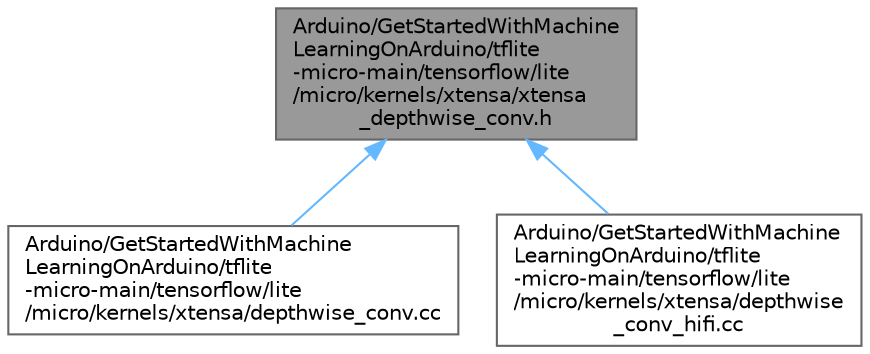 digraph "Arduino/GetStartedWithMachineLearningOnArduino/tflite-micro-main/tensorflow/lite/micro/kernels/xtensa/xtensa_depthwise_conv.h"
{
 // LATEX_PDF_SIZE
  bgcolor="transparent";
  edge [fontname=Helvetica,fontsize=10,labelfontname=Helvetica,labelfontsize=10];
  node [fontname=Helvetica,fontsize=10,shape=box,height=0.2,width=0.4];
  Node1 [id="Node000001",label="Arduino/GetStartedWithMachine\lLearningOnArduino/tflite\l-micro-main/tensorflow/lite\l/micro/kernels/xtensa/xtensa\l_depthwise_conv.h",height=0.2,width=0.4,color="gray40", fillcolor="grey60", style="filled", fontcolor="black",tooltip=" "];
  Node1 -> Node2 [id="edge1_Node000001_Node000002",dir="back",color="steelblue1",style="solid",tooltip=" "];
  Node2 [id="Node000002",label="Arduino/GetStartedWithMachine\lLearningOnArduino/tflite\l-micro-main/tensorflow/lite\l/micro/kernels/xtensa/depthwise_conv.cc",height=0.2,width=0.4,color="grey40", fillcolor="white", style="filled",URL="$xtensa_2depthwise__conv_8cc.html",tooltip=" "];
  Node1 -> Node3 [id="edge2_Node000001_Node000003",dir="back",color="steelblue1",style="solid",tooltip=" "];
  Node3 [id="Node000003",label="Arduino/GetStartedWithMachine\lLearningOnArduino/tflite\l-micro-main/tensorflow/lite\l/micro/kernels/xtensa/depthwise\l_conv_hifi.cc",height=0.2,width=0.4,color="grey40", fillcolor="white", style="filled",URL="$depthwise__conv__hifi_8cc.html",tooltip=" "];
}
